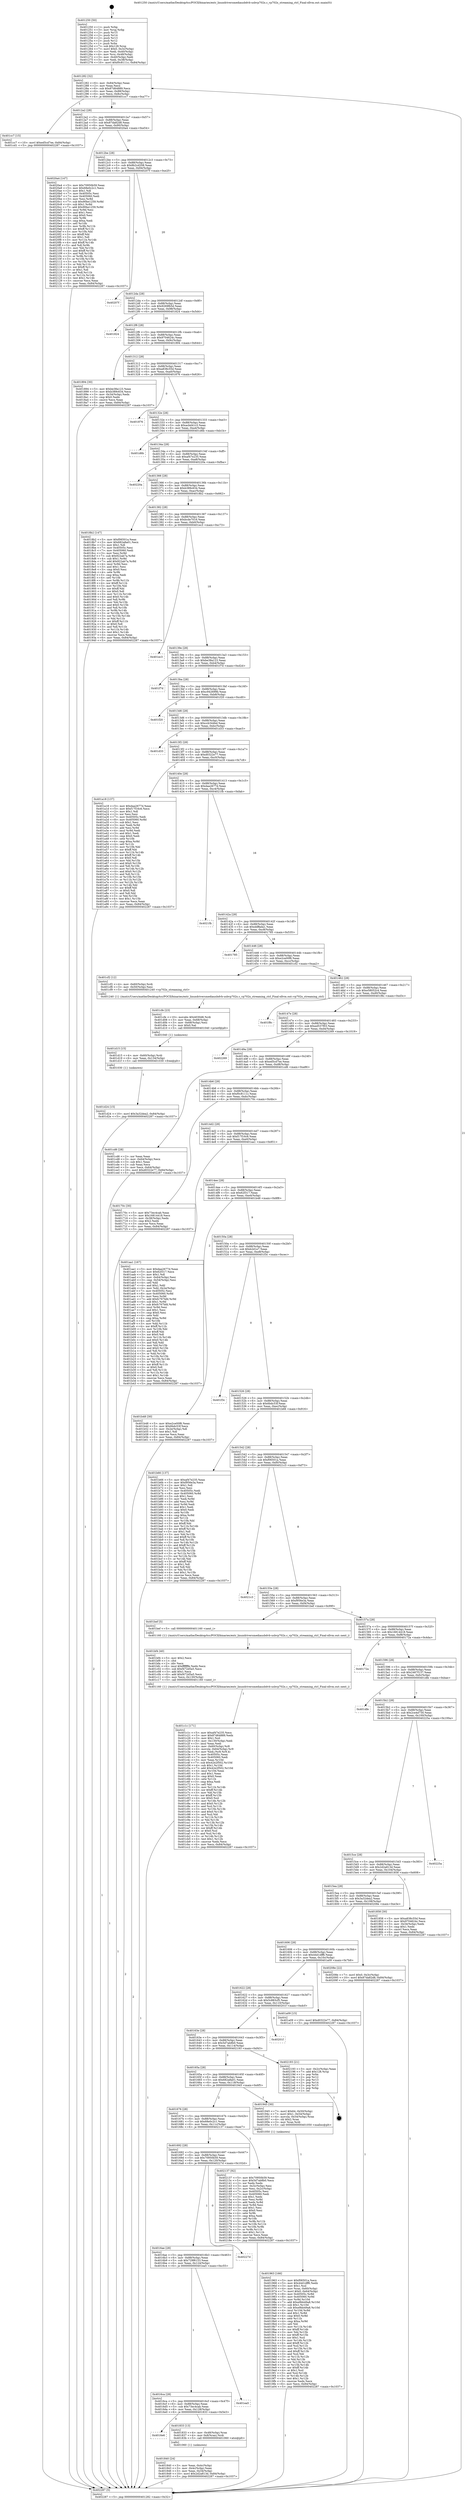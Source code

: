 digraph "0x401250" {
  label = "0x401250 (/mnt/c/Users/mathe/Desktop/tcc/POCII/binaries/extr_linuxdriversmediausbdvb-usbvp702x.c_vp702x_streaming_ctrl_Final-ollvm.out::main(0))"
  labelloc = "t"
  node[shape=record]

  Entry [label="",width=0.3,height=0.3,shape=circle,fillcolor=black,style=filled]
  "0x401282" [label="{
     0x401282 [32]\l
     | [instrs]\l
     &nbsp;&nbsp;0x401282 \<+6\>: mov -0x84(%rbp),%eax\l
     &nbsp;&nbsp;0x401288 \<+2\>: mov %eax,%ecx\l
     &nbsp;&nbsp;0x40128a \<+6\>: sub $0x87d64889,%ecx\l
     &nbsp;&nbsp;0x401290 \<+6\>: mov %eax,-0x88(%rbp)\l
     &nbsp;&nbsp;0x401296 \<+6\>: mov %ecx,-0x8c(%rbp)\l
     &nbsp;&nbsp;0x40129c \<+6\>: je 0000000000401cc7 \<main+0xa77\>\l
  }"]
  "0x401cc7" [label="{
     0x401cc7 [15]\l
     | [instrs]\l
     &nbsp;&nbsp;0x401cc7 \<+10\>: movl $0xed5cd7ee,-0x84(%rbp)\l
     &nbsp;&nbsp;0x401cd1 \<+5\>: jmp 0000000000402287 \<main+0x1037\>\l
  }"]
  "0x4012a2" [label="{
     0x4012a2 [28]\l
     | [instrs]\l
     &nbsp;&nbsp;0x4012a2 \<+5\>: jmp 00000000004012a7 \<main+0x57\>\l
     &nbsp;&nbsp;0x4012a7 \<+6\>: mov -0x88(%rbp),%eax\l
     &nbsp;&nbsp;0x4012ad \<+5\>: sub $0x87da82d8,%eax\l
     &nbsp;&nbsp;0x4012b2 \<+6\>: mov %eax,-0x90(%rbp)\l
     &nbsp;&nbsp;0x4012b8 \<+6\>: je 00000000004020a4 \<main+0xe54\>\l
  }"]
  Exit [label="",width=0.3,height=0.3,shape=circle,fillcolor=black,style=filled,peripheries=2]
  "0x4020a4" [label="{
     0x4020a4 [147]\l
     | [instrs]\l
     &nbsp;&nbsp;0x4020a4 \<+5\>: mov $0x70950b59,%eax\l
     &nbsp;&nbsp;0x4020a9 \<+5\>: mov $0x68e0c2c1,%ecx\l
     &nbsp;&nbsp;0x4020ae \<+2\>: mov $0x1,%dl\l
     &nbsp;&nbsp;0x4020b0 \<+7\>: mov 0x40505c,%esi\l
     &nbsp;&nbsp;0x4020b7 \<+7\>: mov 0x405060,%edi\l
     &nbsp;&nbsp;0x4020be \<+3\>: mov %esi,%r8d\l
     &nbsp;&nbsp;0x4020c1 \<+7\>: sub $0x90be1259,%r8d\l
     &nbsp;&nbsp;0x4020c8 \<+4\>: sub $0x1,%r8d\l
     &nbsp;&nbsp;0x4020cc \<+7\>: add $0x90be1259,%r8d\l
     &nbsp;&nbsp;0x4020d3 \<+4\>: imul %r8d,%esi\l
     &nbsp;&nbsp;0x4020d7 \<+3\>: and $0x1,%esi\l
     &nbsp;&nbsp;0x4020da \<+3\>: cmp $0x0,%esi\l
     &nbsp;&nbsp;0x4020dd \<+4\>: sete %r9b\l
     &nbsp;&nbsp;0x4020e1 \<+3\>: cmp $0xa,%edi\l
     &nbsp;&nbsp;0x4020e4 \<+4\>: setl %r10b\l
     &nbsp;&nbsp;0x4020e8 \<+3\>: mov %r9b,%r11b\l
     &nbsp;&nbsp;0x4020eb \<+4\>: xor $0xff,%r11b\l
     &nbsp;&nbsp;0x4020ef \<+3\>: mov %r10b,%bl\l
     &nbsp;&nbsp;0x4020f2 \<+3\>: xor $0xff,%bl\l
     &nbsp;&nbsp;0x4020f5 \<+3\>: xor $0x1,%dl\l
     &nbsp;&nbsp;0x4020f8 \<+3\>: mov %r11b,%r14b\l
     &nbsp;&nbsp;0x4020fb \<+4\>: and $0xff,%r14b\l
     &nbsp;&nbsp;0x4020ff \<+3\>: and %dl,%r9b\l
     &nbsp;&nbsp;0x402102 \<+3\>: mov %bl,%r15b\l
     &nbsp;&nbsp;0x402105 \<+4\>: and $0xff,%r15b\l
     &nbsp;&nbsp;0x402109 \<+3\>: and %dl,%r10b\l
     &nbsp;&nbsp;0x40210c \<+3\>: or %r9b,%r14b\l
     &nbsp;&nbsp;0x40210f \<+3\>: or %r10b,%r15b\l
     &nbsp;&nbsp;0x402112 \<+3\>: xor %r15b,%r14b\l
     &nbsp;&nbsp;0x402115 \<+3\>: or %bl,%r11b\l
     &nbsp;&nbsp;0x402118 \<+4\>: xor $0xff,%r11b\l
     &nbsp;&nbsp;0x40211c \<+3\>: or $0x1,%dl\l
     &nbsp;&nbsp;0x40211f \<+3\>: and %dl,%r11b\l
     &nbsp;&nbsp;0x402122 \<+3\>: or %r11b,%r14b\l
     &nbsp;&nbsp;0x402125 \<+4\>: test $0x1,%r14b\l
     &nbsp;&nbsp;0x402129 \<+3\>: cmovne %ecx,%eax\l
     &nbsp;&nbsp;0x40212c \<+6\>: mov %eax,-0x84(%rbp)\l
     &nbsp;&nbsp;0x402132 \<+5\>: jmp 0000000000402287 \<main+0x1037\>\l
  }"]
  "0x4012be" [label="{
     0x4012be [28]\l
     | [instrs]\l
     &nbsp;&nbsp;0x4012be \<+5\>: jmp 00000000004012c3 \<main+0x73\>\l
     &nbsp;&nbsp;0x4012c3 \<+6\>: mov -0x88(%rbp),%eax\l
     &nbsp;&nbsp;0x4012c9 \<+5\>: sub $0x8b2cd208,%eax\l
     &nbsp;&nbsp;0x4012ce \<+6\>: mov %eax,-0x94(%rbp)\l
     &nbsp;&nbsp;0x4012d4 \<+6\>: je 000000000040207f \<main+0xe2f\>\l
  }"]
  "0x401d24" [label="{
     0x401d24 [15]\l
     | [instrs]\l
     &nbsp;&nbsp;0x401d24 \<+10\>: movl $0x3a32dea2,-0x84(%rbp)\l
     &nbsp;&nbsp;0x401d2e \<+5\>: jmp 0000000000402287 \<main+0x1037\>\l
  }"]
  "0x40207f" [label="{
     0x40207f\l
  }", style=dashed]
  "0x4012da" [label="{
     0x4012da [28]\l
     | [instrs]\l
     &nbsp;&nbsp;0x4012da \<+5\>: jmp 00000000004012df \<main+0x8f\>\l
     &nbsp;&nbsp;0x4012df \<+6\>: mov -0x88(%rbp),%eax\l
     &nbsp;&nbsp;0x4012e5 \<+5\>: sub $0x9269fb5d,%eax\l
     &nbsp;&nbsp;0x4012ea \<+6\>: mov %eax,-0x98(%rbp)\l
     &nbsp;&nbsp;0x4012f0 \<+6\>: je 0000000000401824 \<main+0x5d4\>\l
  }"]
  "0x401d15" [label="{
     0x401d15 [15]\l
     | [instrs]\l
     &nbsp;&nbsp;0x401d15 \<+4\>: mov -0x60(%rbp),%rdi\l
     &nbsp;&nbsp;0x401d19 \<+6\>: mov %eax,-0x134(%rbp)\l
     &nbsp;&nbsp;0x401d1f \<+5\>: call 0000000000401030 \<free@plt\>\l
     | [calls]\l
     &nbsp;&nbsp;0x401030 \{1\} (unknown)\l
  }"]
  "0x401824" [label="{
     0x401824\l
  }", style=dashed]
  "0x4012f6" [label="{
     0x4012f6 [28]\l
     | [instrs]\l
     &nbsp;&nbsp;0x4012f6 \<+5\>: jmp 00000000004012fb \<main+0xab\>\l
     &nbsp;&nbsp;0x4012fb \<+6\>: mov -0x88(%rbp),%eax\l
     &nbsp;&nbsp;0x401301 \<+5\>: sub $0x9704624c,%eax\l
     &nbsp;&nbsp;0x401306 \<+6\>: mov %eax,-0x9c(%rbp)\l
     &nbsp;&nbsp;0x40130c \<+6\>: je 0000000000401894 \<main+0x644\>\l
  }"]
  "0x401cfe" [label="{
     0x401cfe [23]\l
     | [instrs]\l
     &nbsp;&nbsp;0x401cfe \<+10\>: movabs $0x4030d6,%rdi\l
     &nbsp;&nbsp;0x401d08 \<+3\>: mov %eax,-0x68(%rbp)\l
     &nbsp;&nbsp;0x401d0b \<+3\>: mov -0x68(%rbp),%esi\l
     &nbsp;&nbsp;0x401d0e \<+2\>: mov $0x0,%al\l
     &nbsp;&nbsp;0x401d10 \<+5\>: call 0000000000401040 \<printf@plt\>\l
     | [calls]\l
     &nbsp;&nbsp;0x401040 \{1\} (unknown)\l
  }"]
  "0x401894" [label="{
     0x401894 [30]\l
     | [instrs]\l
     &nbsp;&nbsp;0x401894 \<+5\>: mov $0xbe38a123,%eax\l
     &nbsp;&nbsp;0x401899 \<+5\>: mov $0xb389c634,%ecx\l
     &nbsp;&nbsp;0x40189e \<+3\>: mov -0x34(%rbp),%edx\l
     &nbsp;&nbsp;0x4018a1 \<+3\>: cmp $0x0,%edx\l
     &nbsp;&nbsp;0x4018a4 \<+3\>: cmove %ecx,%eax\l
     &nbsp;&nbsp;0x4018a7 \<+6\>: mov %eax,-0x84(%rbp)\l
     &nbsp;&nbsp;0x4018ad \<+5\>: jmp 0000000000402287 \<main+0x1037\>\l
  }"]
  "0x401312" [label="{
     0x401312 [28]\l
     | [instrs]\l
     &nbsp;&nbsp;0x401312 \<+5\>: jmp 0000000000401317 \<main+0xc7\>\l
     &nbsp;&nbsp;0x401317 \<+6\>: mov -0x88(%rbp),%eax\l
     &nbsp;&nbsp;0x40131d \<+5\>: sub $0xa838c55d,%eax\l
     &nbsp;&nbsp;0x401322 \<+6\>: mov %eax,-0xa0(%rbp)\l
     &nbsp;&nbsp;0x401328 \<+6\>: je 0000000000401876 \<main+0x626\>\l
  }"]
  "0x401c1c" [label="{
     0x401c1c [171]\l
     | [instrs]\l
     &nbsp;&nbsp;0x401c1c \<+5\>: mov $0xaf47e235,%ecx\l
     &nbsp;&nbsp;0x401c21 \<+5\>: mov $0x87d64889,%edx\l
     &nbsp;&nbsp;0x401c26 \<+3\>: mov $0x1,%sil\l
     &nbsp;&nbsp;0x401c29 \<+6\>: mov -0x130(%rbp),%edi\l
     &nbsp;&nbsp;0x401c2f \<+3\>: imul %eax,%edi\l
     &nbsp;&nbsp;0x401c32 \<+4\>: mov -0x60(%rbp),%r8\l
     &nbsp;&nbsp;0x401c36 \<+4\>: movslq -0x64(%rbp),%r9\l
     &nbsp;&nbsp;0x401c3a \<+4\>: mov %edi,(%r8,%r9,4)\l
     &nbsp;&nbsp;0x401c3e \<+7\>: mov 0x40505c,%eax\l
     &nbsp;&nbsp;0x401c45 \<+7\>: mov 0x405060,%edi\l
     &nbsp;&nbsp;0x401c4c \<+3\>: mov %eax,%r10d\l
     &nbsp;&nbsp;0x401c4f \<+7\>: sub $0x42e2f502,%r10d\l
     &nbsp;&nbsp;0x401c56 \<+4\>: sub $0x1,%r10d\l
     &nbsp;&nbsp;0x401c5a \<+7\>: add $0x42e2f502,%r10d\l
     &nbsp;&nbsp;0x401c61 \<+4\>: imul %r10d,%eax\l
     &nbsp;&nbsp;0x401c65 \<+3\>: and $0x1,%eax\l
     &nbsp;&nbsp;0x401c68 \<+3\>: cmp $0x0,%eax\l
     &nbsp;&nbsp;0x401c6b \<+4\>: sete %r11b\l
     &nbsp;&nbsp;0x401c6f \<+3\>: cmp $0xa,%edi\l
     &nbsp;&nbsp;0x401c72 \<+3\>: setl %bl\l
     &nbsp;&nbsp;0x401c75 \<+3\>: mov %r11b,%r14b\l
     &nbsp;&nbsp;0x401c78 \<+4\>: xor $0xff,%r14b\l
     &nbsp;&nbsp;0x401c7c \<+3\>: mov %bl,%r15b\l
     &nbsp;&nbsp;0x401c7f \<+4\>: xor $0xff,%r15b\l
     &nbsp;&nbsp;0x401c83 \<+4\>: xor $0x0,%sil\l
     &nbsp;&nbsp;0x401c87 \<+3\>: mov %r14b,%r12b\l
     &nbsp;&nbsp;0x401c8a \<+4\>: and $0x0,%r12b\l
     &nbsp;&nbsp;0x401c8e \<+3\>: and %sil,%r11b\l
     &nbsp;&nbsp;0x401c91 \<+3\>: mov %r15b,%r13b\l
     &nbsp;&nbsp;0x401c94 \<+4\>: and $0x0,%r13b\l
     &nbsp;&nbsp;0x401c98 \<+3\>: and %sil,%bl\l
     &nbsp;&nbsp;0x401c9b \<+3\>: or %r11b,%r12b\l
     &nbsp;&nbsp;0x401c9e \<+3\>: or %bl,%r13b\l
     &nbsp;&nbsp;0x401ca1 \<+3\>: xor %r13b,%r12b\l
     &nbsp;&nbsp;0x401ca4 \<+3\>: or %r15b,%r14b\l
     &nbsp;&nbsp;0x401ca7 \<+4\>: xor $0xff,%r14b\l
     &nbsp;&nbsp;0x401cab \<+4\>: or $0x0,%sil\l
     &nbsp;&nbsp;0x401caf \<+3\>: and %sil,%r14b\l
     &nbsp;&nbsp;0x401cb2 \<+3\>: or %r14b,%r12b\l
     &nbsp;&nbsp;0x401cb5 \<+4\>: test $0x1,%r12b\l
     &nbsp;&nbsp;0x401cb9 \<+3\>: cmovne %edx,%ecx\l
     &nbsp;&nbsp;0x401cbc \<+6\>: mov %ecx,-0x84(%rbp)\l
     &nbsp;&nbsp;0x401cc2 \<+5\>: jmp 0000000000402287 \<main+0x1037\>\l
  }"]
  "0x401876" [label="{
     0x401876\l
  }", style=dashed]
  "0x40132e" [label="{
     0x40132e [28]\l
     | [instrs]\l
     &nbsp;&nbsp;0x40132e \<+5\>: jmp 0000000000401333 \<main+0xe3\>\l
     &nbsp;&nbsp;0x401333 \<+6\>: mov -0x88(%rbp),%eax\l
     &nbsp;&nbsp;0x401339 \<+5\>: sub $0xacbd41c3,%eax\l
     &nbsp;&nbsp;0x40133e \<+6\>: mov %eax,-0xa4(%rbp)\l
     &nbsp;&nbsp;0x401344 \<+6\>: je 0000000000401d6b \<main+0xb1b\>\l
  }"]
  "0x401bf4" [label="{
     0x401bf4 [40]\l
     | [instrs]\l
     &nbsp;&nbsp;0x401bf4 \<+5\>: mov $0x2,%ecx\l
     &nbsp;&nbsp;0x401bf9 \<+1\>: cltd\l
     &nbsp;&nbsp;0x401bfa \<+2\>: idiv %ecx\l
     &nbsp;&nbsp;0x401bfc \<+6\>: imul $0xfffffffe,%edx,%ecx\l
     &nbsp;&nbsp;0x401c02 \<+6\>: sub $0xf472d5a5,%ecx\l
     &nbsp;&nbsp;0x401c08 \<+3\>: add $0x1,%ecx\l
     &nbsp;&nbsp;0x401c0b \<+6\>: add $0xf472d5a5,%ecx\l
     &nbsp;&nbsp;0x401c11 \<+6\>: mov %ecx,-0x130(%rbp)\l
     &nbsp;&nbsp;0x401c17 \<+5\>: call 0000000000401160 \<next_i\>\l
     | [calls]\l
     &nbsp;&nbsp;0x401160 \{1\} (/mnt/c/Users/mathe/Desktop/tcc/POCII/binaries/extr_linuxdriversmediausbdvb-usbvp702x.c_vp702x_streaming_ctrl_Final-ollvm.out::next_i)\l
  }"]
  "0x401d6b" [label="{
     0x401d6b\l
  }", style=dashed]
  "0x40134a" [label="{
     0x40134a [28]\l
     | [instrs]\l
     &nbsp;&nbsp;0x40134a \<+5\>: jmp 000000000040134f \<main+0xff\>\l
     &nbsp;&nbsp;0x40134f \<+6\>: mov -0x88(%rbp),%eax\l
     &nbsp;&nbsp;0x401355 \<+5\>: sub $0xaf47e235,%eax\l
     &nbsp;&nbsp;0x40135a \<+6\>: mov %eax,-0xa8(%rbp)\l
     &nbsp;&nbsp;0x401360 \<+6\>: je 000000000040220a \<main+0xfba\>\l
  }"]
  "0x401963" [label="{
     0x401963 [166]\l
     | [instrs]\l
     &nbsp;&nbsp;0x401963 \<+5\>: mov $0xf06501a,%ecx\l
     &nbsp;&nbsp;0x401968 \<+5\>: mov $0x44d1dff6,%edx\l
     &nbsp;&nbsp;0x40196d \<+3\>: mov $0x1,%sil\l
     &nbsp;&nbsp;0x401970 \<+4\>: mov %rax,-0x60(%rbp)\l
     &nbsp;&nbsp;0x401974 \<+7\>: movl $0x0,-0x64(%rbp)\l
     &nbsp;&nbsp;0x40197b \<+8\>: mov 0x40505c,%r8d\l
     &nbsp;&nbsp;0x401983 \<+8\>: mov 0x405060,%r9d\l
     &nbsp;&nbsp;0x40198b \<+3\>: mov %r8d,%r10d\l
     &nbsp;&nbsp;0x40198e \<+7\>: add $0xe9bb49a8,%r10d\l
     &nbsp;&nbsp;0x401995 \<+4\>: sub $0x1,%r10d\l
     &nbsp;&nbsp;0x401999 \<+7\>: sub $0xe9bb49a8,%r10d\l
     &nbsp;&nbsp;0x4019a0 \<+4\>: imul %r10d,%r8d\l
     &nbsp;&nbsp;0x4019a4 \<+4\>: and $0x1,%r8d\l
     &nbsp;&nbsp;0x4019a8 \<+4\>: cmp $0x0,%r8d\l
     &nbsp;&nbsp;0x4019ac \<+4\>: sete %r11b\l
     &nbsp;&nbsp;0x4019b0 \<+4\>: cmp $0xa,%r9d\l
     &nbsp;&nbsp;0x4019b4 \<+3\>: setl %bl\l
     &nbsp;&nbsp;0x4019b7 \<+3\>: mov %r11b,%r14b\l
     &nbsp;&nbsp;0x4019ba \<+4\>: xor $0xff,%r14b\l
     &nbsp;&nbsp;0x4019be \<+3\>: mov %bl,%r15b\l
     &nbsp;&nbsp;0x4019c1 \<+4\>: xor $0xff,%r15b\l
     &nbsp;&nbsp;0x4019c5 \<+4\>: xor $0x1,%sil\l
     &nbsp;&nbsp;0x4019c9 \<+3\>: mov %r14b,%r12b\l
     &nbsp;&nbsp;0x4019cc \<+4\>: and $0xff,%r12b\l
     &nbsp;&nbsp;0x4019d0 \<+3\>: and %sil,%r11b\l
     &nbsp;&nbsp;0x4019d3 \<+3\>: mov %r15b,%r13b\l
     &nbsp;&nbsp;0x4019d6 \<+4\>: and $0xff,%r13b\l
     &nbsp;&nbsp;0x4019da \<+3\>: and %sil,%bl\l
     &nbsp;&nbsp;0x4019dd \<+3\>: or %r11b,%r12b\l
     &nbsp;&nbsp;0x4019e0 \<+3\>: or %bl,%r13b\l
     &nbsp;&nbsp;0x4019e3 \<+3\>: xor %r13b,%r12b\l
     &nbsp;&nbsp;0x4019e6 \<+3\>: or %r15b,%r14b\l
     &nbsp;&nbsp;0x4019e9 \<+4\>: xor $0xff,%r14b\l
     &nbsp;&nbsp;0x4019ed \<+4\>: or $0x1,%sil\l
     &nbsp;&nbsp;0x4019f1 \<+3\>: and %sil,%r14b\l
     &nbsp;&nbsp;0x4019f4 \<+3\>: or %r14b,%r12b\l
     &nbsp;&nbsp;0x4019f7 \<+4\>: test $0x1,%r12b\l
     &nbsp;&nbsp;0x4019fb \<+3\>: cmovne %edx,%ecx\l
     &nbsp;&nbsp;0x4019fe \<+6\>: mov %ecx,-0x84(%rbp)\l
     &nbsp;&nbsp;0x401a04 \<+5\>: jmp 0000000000402287 \<main+0x1037\>\l
  }"]
  "0x40220a" [label="{
     0x40220a\l
  }", style=dashed]
  "0x401366" [label="{
     0x401366 [28]\l
     | [instrs]\l
     &nbsp;&nbsp;0x401366 \<+5\>: jmp 000000000040136b \<main+0x11b\>\l
     &nbsp;&nbsp;0x40136b \<+6\>: mov -0x88(%rbp),%eax\l
     &nbsp;&nbsp;0x401371 \<+5\>: sub $0xb389c634,%eax\l
     &nbsp;&nbsp;0x401376 \<+6\>: mov %eax,-0xac(%rbp)\l
     &nbsp;&nbsp;0x40137c \<+6\>: je 00000000004018b2 \<main+0x662\>\l
  }"]
  "0x401840" [label="{
     0x401840 [24]\l
     | [instrs]\l
     &nbsp;&nbsp;0x401840 \<+3\>: mov %eax,-0x4c(%rbp)\l
     &nbsp;&nbsp;0x401843 \<+3\>: mov -0x4c(%rbp),%eax\l
     &nbsp;&nbsp;0x401846 \<+3\>: mov %eax,-0x34(%rbp)\l
     &nbsp;&nbsp;0x401849 \<+10\>: movl $0x2d2a813d,-0x84(%rbp)\l
     &nbsp;&nbsp;0x401853 \<+5\>: jmp 0000000000402287 \<main+0x1037\>\l
  }"]
  "0x4018b2" [label="{
     0x4018b2 [147]\l
     | [instrs]\l
     &nbsp;&nbsp;0x4018b2 \<+5\>: mov $0xf06501a,%eax\l
     &nbsp;&nbsp;0x4018b7 \<+5\>: mov $0x682a8a01,%ecx\l
     &nbsp;&nbsp;0x4018bc \<+2\>: mov $0x1,%dl\l
     &nbsp;&nbsp;0x4018be \<+7\>: mov 0x40505c,%esi\l
     &nbsp;&nbsp;0x4018c5 \<+7\>: mov 0x405060,%edi\l
     &nbsp;&nbsp;0x4018cc \<+3\>: mov %esi,%r8d\l
     &nbsp;&nbsp;0x4018cf \<+7\>: sub $0x922ab7a,%r8d\l
     &nbsp;&nbsp;0x4018d6 \<+4\>: sub $0x1,%r8d\l
     &nbsp;&nbsp;0x4018da \<+7\>: add $0x922ab7a,%r8d\l
     &nbsp;&nbsp;0x4018e1 \<+4\>: imul %r8d,%esi\l
     &nbsp;&nbsp;0x4018e5 \<+3\>: and $0x1,%esi\l
     &nbsp;&nbsp;0x4018e8 \<+3\>: cmp $0x0,%esi\l
     &nbsp;&nbsp;0x4018eb \<+4\>: sete %r9b\l
     &nbsp;&nbsp;0x4018ef \<+3\>: cmp $0xa,%edi\l
     &nbsp;&nbsp;0x4018f2 \<+4\>: setl %r10b\l
     &nbsp;&nbsp;0x4018f6 \<+3\>: mov %r9b,%r11b\l
     &nbsp;&nbsp;0x4018f9 \<+4\>: xor $0xff,%r11b\l
     &nbsp;&nbsp;0x4018fd \<+3\>: mov %r10b,%bl\l
     &nbsp;&nbsp;0x401900 \<+3\>: xor $0xff,%bl\l
     &nbsp;&nbsp;0x401903 \<+3\>: xor $0x0,%dl\l
     &nbsp;&nbsp;0x401906 \<+3\>: mov %r11b,%r14b\l
     &nbsp;&nbsp;0x401909 \<+4\>: and $0x0,%r14b\l
     &nbsp;&nbsp;0x40190d \<+3\>: and %dl,%r9b\l
     &nbsp;&nbsp;0x401910 \<+3\>: mov %bl,%r15b\l
     &nbsp;&nbsp;0x401913 \<+4\>: and $0x0,%r15b\l
     &nbsp;&nbsp;0x401917 \<+3\>: and %dl,%r10b\l
     &nbsp;&nbsp;0x40191a \<+3\>: or %r9b,%r14b\l
     &nbsp;&nbsp;0x40191d \<+3\>: or %r10b,%r15b\l
     &nbsp;&nbsp;0x401920 \<+3\>: xor %r15b,%r14b\l
     &nbsp;&nbsp;0x401923 \<+3\>: or %bl,%r11b\l
     &nbsp;&nbsp;0x401926 \<+4\>: xor $0xff,%r11b\l
     &nbsp;&nbsp;0x40192a \<+3\>: or $0x0,%dl\l
     &nbsp;&nbsp;0x40192d \<+3\>: and %dl,%r11b\l
     &nbsp;&nbsp;0x401930 \<+3\>: or %r11b,%r14b\l
     &nbsp;&nbsp;0x401933 \<+4\>: test $0x1,%r14b\l
     &nbsp;&nbsp;0x401937 \<+3\>: cmovne %ecx,%eax\l
     &nbsp;&nbsp;0x40193a \<+6\>: mov %eax,-0x84(%rbp)\l
     &nbsp;&nbsp;0x401940 \<+5\>: jmp 0000000000402287 \<main+0x1037\>\l
  }"]
  "0x401382" [label="{
     0x401382 [28]\l
     | [instrs]\l
     &nbsp;&nbsp;0x401382 \<+5\>: jmp 0000000000401387 \<main+0x137\>\l
     &nbsp;&nbsp;0x401387 \<+6\>: mov -0x88(%rbp),%eax\l
     &nbsp;&nbsp;0x40138d \<+5\>: sub $0xbcde7016,%eax\l
     &nbsp;&nbsp;0x401392 \<+6\>: mov %eax,-0xb0(%rbp)\l
     &nbsp;&nbsp;0x401398 \<+6\>: je 0000000000401ec3 \<main+0xc73\>\l
  }"]
  "0x4016e6" [label="{
     0x4016e6\l
  }", style=dashed]
  "0x401ec3" [label="{
     0x401ec3\l
  }", style=dashed]
  "0x40139e" [label="{
     0x40139e [28]\l
     | [instrs]\l
     &nbsp;&nbsp;0x40139e \<+5\>: jmp 00000000004013a3 \<main+0x153\>\l
     &nbsp;&nbsp;0x4013a3 \<+6\>: mov -0x88(%rbp),%eax\l
     &nbsp;&nbsp;0x4013a9 \<+5\>: sub $0xbe38a123,%eax\l
     &nbsp;&nbsp;0x4013ae \<+6\>: mov %eax,-0xb4(%rbp)\l
     &nbsp;&nbsp;0x4013b4 \<+6\>: je 0000000000401f7d \<main+0xd2d\>\l
  }"]
  "0x401833" [label="{
     0x401833 [13]\l
     | [instrs]\l
     &nbsp;&nbsp;0x401833 \<+4\>: mov -0x48(%rbp),%rax\l
     &nbsp;&nbsp;0x401837 \<+4\>: mov 0x8(%rax),%rdi\l
     &nbsp;&nbsp;0x40183b \<+5\>: call 0000000000401060 \<atoi@plt\>\l
     | [calls]\l
     &nbsp;&nbsp;0x401060 \{1\} (unknown)\l
  }"]
  "0x401f7d" [label="{
     0x401f7d\l
  }", style=dashed]
  "0x4013ba" [label="{
     0x4013ba [28]\l
     | [instrs]\l
     &nbsp;&nbsp;0x4013ba \<+5\>: jmp 00000000004013bf \<main+0x16f\>\l
     &nbsp;&nbsp;0x4013bf \<+6\>: mov -0x88(%rbp),%eax\l
     &nbsp;&nbsp;0x4013c5 \<+5\>: sub $0xc942699b,%eax\l
     &nbsp;&nbsp;0x4013ca \<+6\>: mov %eax,-0xb8(%rbp)\l
     &nbsp;&nbsp;0x4013d0 \<+6\>: je 0000000000401f20 \<main+0xcd0\>\l
  }"]
  "0x4016ca" [label="{
     0x4016ca [28]\l
     | [instrs]\l
     &nbsp;&nbsp;0x4016ca \<+5\>: jmp 00000000004016cf \<main+0x47f\>\l
     &nbsp;&nbsp;0x4016cf \<+6\>: mov -0x88(%rbp),%eax\l
     &nbsp;&nbsp;0x4016d5 \<+5\>: sub $0x73ec4cab,%eax\l
     &nbsp;&nbsp;0x4016da \<+6\>: mov %eax,-0x128(%rbp)\l
     &nbsp;&nbsp;0x4016e0 \<+6\>: je 0000000000401833 \<main+0x5e3\>\l
  }"]
  "0x401f20" [label="{
     0x401f20\l
  }", style=dashed]
  "0x4013d6" [label="{
     0x4013d6 [28]\l
     | [instrs]\l
     &nbsp;&nbsp;0x4013d6 \<+5\>: jmp 00000000004013db \<main+0x18b\>\l
     &nbsp;&nbsp;0x4013db \<+6\>: mov -0x88(%rbp),%eax\l
     &nbsp;&nbsp;0x4013e1 \<+5\>: sub $0xccb344bd,%eax\l
     &nbsp;&nbsp;0x4013e6 \<+6\>: mov %eax,-0xbc(%rbp)\l
     &nbsp;&nbsp;0x4013ec \<+6\>: je 0000000000401d33 \<main+0xae3\>\l
  }"]
  "0x401ea5" [label="{
     0x401ea5\l
  }", style=dashed]
  "0x401d33" [label="{
     0x401d33\l
  }", style=dashed]
  "0x4013f2" [label="{
     0x4013f2 [28]\l
     | [instrs]\l
     &nbsp;&nbsp;0x4013f2 \<+5\>: jmp 00000000004013f7 \<main+0x1a7\>\l
     &nbsp;&nbsp;0x4013f7 \<+6\>: mov -0x88(%rbp),%eax\l
     &nbsp;&nbsp;0x4013fd \<+5\>: sub $0xd0322e77,%eax\l
     &nbsp;&nbsp;0x401402 \<+6\>: mov %eax,-0xc0(%rbp)\l
     &nbsp;&nbsp;0x401408 \<+6\>: je 0000000000401a18 \<main+0x7c8\>\l
  }"]
  "0x4016ae" [label="{
     0x4016ae [28]\l
     | [instrs]\l
     &nbsp;&nbsp;0x4016ae \<+5\>: jmp 00000000004016b3 \<main+0x463\>\l
     &nbsp;&nbsp;0x4016b3 \<+6\>: mov -0x88(%rbp),%eax\l
     &nbsp;&nbsp;0x4016b9 \<+5\>: sub $0x729f6153,%eax\l
     &nbsp;&nbsp;0x4016be \<+6\>: mov %eax,-0x124(%rbp)\l
     &nbsp;&nbsp;0x4016c4 \<+6\>: je 0000000000401ea5 \<main+0xc55\>\l
  }"]
  "0x401a18" [label="{
     0x401a18 [137]\l
     | [instrs]\l
     &nbsp;&nbsp;0x401a18 \<+5\>: mov $0xdaa2677d,%eax\l
     &nbsp;&nbsp;0x401a1d \<+5\>: mov $0xf17f16c6,%ecx\l
     &nbsp;&nbsp;0x401a22 \<+2\>: mov $0x1,%dl\l
     &nbsp;&nbsp;0x401a24 \<+2\>: xor %esi,%esi\l
     &nbsp;&nbsp;0x401a26 \<+7\>: mov 0x40505c,%edi\l
     &nbsp;&nbsp;0x401a2d \<+8\>: mov 0x405060,%r8d\l
     &nbsp;&nbsp;0x401a35 \<+3\>: sub $0x1,%esi\l
     &nbsp;&nbsp;0x401a38 \<+3\>: mov %edi,%r9d\l
     &nbsp;&nbsp;0x401a3b \<+3\>: add %esi,%r9d\l
     &nbsp;&nbsp;0x401a3e \<+4\>: imul %r9d,%edi\l
     &nbsp;&nbsp;0x401a42 \<+3\>: and $0x1,%edi\l
     &nbsp;&nbsp;0x401a45 \<+3\>: cmp $0x0,%edi\l
     &nbsp;&nbsp;0x401a48 \<+4\>: sete %r10b\l
     &nbsp;&nbsp;0x401a4c \<+4\>: cmp $0xa,%r8d\l
     &nbsp;&nbsp;0x401a50 \<+4\>: setl %r11b\l
     &nbsp;&nbsp;0x401a54 \<+3\>: mov %r10b,%bl\l
     &nbsp;&nbsp;0x401a57 \<+3\>: xor $0xff,%bl\l
     &nbsp;&nbsp;0x401a5a \<+3\>: mov %r11b,%r14b\l
     &nbsp;&nbsp;0x401a5d \<+4\>: xor $0xff,%r14b\l
     &nbsp;&nbsp;0x401a61 \<+3\>: xor $0x0,%dl\l
     &nbsp;&nbsp;0x401a64 \<+3\>: mov %bl,%r15b\l
     &nbsp;&nbsp;0x401a67 \<+4\>: and $0x0,%r15b\l
     &nbsp;&nbsp;0x401a6b \<+3\>: and %dl,%r10b\l
     &nbsp;&nbsp;0x401a6e \<+3\>: mov %r14b,%r12b\l
     &nbsp;&nbsp;0x401a71 \<+4\>: and $0x0,%r12b\l
     &nbsp;&nbsp;0x401a75 \<+3\>: and %dl,%r11b\l
     &nbsp;&nbsp;0x401a78 \<+3\>: or %r10b,%r15b\l
     &nbsp;&nbsp;0x401a7b \<+3\>: or %r11b,%r12b\l
     &nbsp;&nbsp;0x401a7e \<+3\>: xor %r12b,%r15b\l
     &nbsp;&nbsp;0x401a81 \<+3\>: or %r14b,%bl\l
     &nbsp;&nbsp;0x401a84 \<+3\>: xor $0xff,%bl\l
     &nbsp;&nbsp;0x401a87 \<+3\>: or $0x0,%dl\l
     &nbsp;&nbsp;0x401a8a \<+2\>: and %dl,%bl\l
     &nbsp;&nbsp;0x401a8c \<+3\>: or %bl,%r15b\l
     &nbsp;&nbsp;0x401a8f \<+4\>: test $0x1,%r15b\l
     &nbsp;&nbsp;0x401a93 \<+3\>: cmovne %ecx,%eax\l
     &nbsp;&nbsp;0x401a96 \<+6\>: mov %eax,-0x84(%rbp)\l
     &nbsp;&nbsp;0x401a9c \<+5\>: jmp 0000000000402287 \<main+0x1037\>\l
  }"]
  "0x40140e" [label="{
     0x40140e [28]\l
     | [instrs]\l
     &nbsp;&nbsp;0x40140e \<+5\>: jmp 0000000000401413 \<main+0x1c3\>\l
     &nbsp;&nbsp;0x401413 \<+6\>: mov -0x88(%rbp),%eax\l
     &nbsp;&nbsp;0x401419 \<+5\>: sub $0xdaa2677d,%eax\l
     &nbsp;&nbsp;0x40141e \<+6\>: mov %eax,-0xc4(%rbp)\l
     &nbsp;&nbsp;0x401424 \<+6\>: je 00000000004021fb \<main+0xfab\>\l
  }"]
  "0x40227d" [label="{
     0x40227d\l
  }", style=dashed]
  "0x4021fb" [label="{
     0x4021fb\l
  }", style=dashed]
  "0x40142a" [label="{
     0x40142a [28]\l
     | [instrs]\l
     &nbsp;&nbsp;0x40142a \<+5\>: jmp 000000000040142f \<main+0x1df\>\l
     &nbsp;&nbsp;0x40142f \<+6\>: mov -0x88(%rbp),%eax\l
     &nbsp;&nbsp;0x401435 \<+5\>: sub $0xddffada1,%eax\l
     &nbsp;&nbsp;0x40143a \<+6\>: mov %eax,-0xc8(%rbp)\l
     &nbsp;&nbsp;0x401440 \<+6\>: je 0000000000401785 \<main+0x535\>\l
  }"]
  "0x401692" [label="{
     0x401692 [28]\l
     | [instrs]\l
     &nbsp;&nbsp;0x401692 \<+5\>: jmp 0000000000401697 \<main+0x447\>\l
     &nbsp;&nbsp;0x401697 \<+6\>: mov -0x88(%rbp),%eax\l
     &nbsp;&nbsp;0x40169d \<+5\>: sub $0x70950b59,%eax\l
     &nbsp;&nbsp;0x4016a2 \<+6\>: mov %eax,-0x120(%rbp)\l
     &nbsp;&nbsp;0x4016a8 \<+6\>: je 000000000040227d \<main+0x102d\>\l
  }"]
  "0x401785" [label="{
     0x401785\l
  }", style=dashed]
  "0x401446" [label="{
     0x401446 [28]\l
     | [instrs]\l
     &nbsp;&nbsp;0x401446 \<+5\>: jmp 000000000040144b \<main+0x1fb\>\l
     &nbsp;&nbsp;0x40144b \<+6\>: mov -0x88(%rbp),%eax\l
     &nbsp;&nbsp;0x401451 \<+5\>: sub $0xe2ce00f6,%eax\l
     &nbsp;&nbsp;0x401456 \<+6\>: mov %eax,-0xcc(%rbp)\l
     &nbsp;&nbsp;0x40145c \<+6\>: je 0000000000401cf2 \<main+0xaa2\>\l
  }"]
  "0x402137" [label="{
     0x402137 [92]\l
     | [instrs]\l
     &nbsp;&nbsp;0x402137 \<+5\>: mov $0x70950b59,%eax\l
     &nbsp;&nbsp;0x40213c \<+5\>: mov $0x5d7ab8b0,%ecx\l
     &nbsp;&nbsp;0x402141 \<+2\>: xor %edx,%edx\l
     &nbsp;&nbsp;0x402143 \<+3\>: mov -0x3c(%rbp),%esi\l
     &nbsp;&nbsp;0x402146 \<+3\>: mov %esi,-0x2c(%rbp)\l
     &nbsp;&nbsp;0x402149 \<+7\>: mov 0x40505c,%esi\l
     &nbsp;&nbsp;0x402150 \<+7\>: mov 0x405060,%edi\l
     &nbsp;&nbsp;0x402157 \<+3\>: sub $0x1,%edx\l
     &nbsp;&nbsp;0x40215a \<+3\>: mov %esi,%r8d\l
     &nbsp;&nbsp;0x40215d \<+3\>: add %edx,%r8d\l
     &nbsp;&nbsp;0x402160 \<+4\>: imul %r8d,%esi\l
     &nbsp;&nbsp;0x402164 \<+3\>: and $0x1,%esi\l
     &nbsp;&nbsp;0x402167 \<+3\>: cmp $0x0,%esi\l
     &nbsp;&nbsp;0x40216a \<+4\>: sete %r9b\l
     &nbsp;&nbsp;0x40216e \<+3\>: cmp $0xa,%edi\l
     &nbsp;&nbsp;0x402171 \<+4\>: setl %r10b\l
     &nbsp;&nbsp;0x402175 \<+3\>: mov %r9b,%r11b\l
     &nbsp;&nbsp;0x402178 \<+3\>: and %r10b,%r11b\l
     &nbsp;&nbsp;0x40217b \<+3\>: xor %r10b,%r9b\l
     &nbsp;&nbsp;0x40217e \<+3\>: or %r9b,%r11b\l
     &nbsp;&nbsp;0x402181 \<+4\>: test $0x1,%r11b\l
     &nbsp;&nbsp;0x402185 \<+3\>: cmovne %ecx,%eax\l
     &nbsp;&nbsp;0x402188 \<+6\>: mov %eax,-0x84(%rbp)\l
     &nbsp;&nbsp;0x40218e \<+5\>: jmp 0000000000402287 \<main+0x1037\>\l
  }"]
  "0x401cf2" [label="{
     0x401cf2 [12]\l
     | [instrs]\l
     &nbsp;&nbsp;0x401cf2 \<+4\>: mov -0x60(%rbp),%rdi\l
     &nbsp;&nbsp;0x401cf6 \<+3\>: mov -0x50(%rbp),%esi\l
     &nbsp;&nbsp;0x401cf9 \<+5\>: call 0000000000401240 \<vp702x_streaming_ctrl\>\l
     | [calls]\l
     &nbsp;&nbsp;0x401240 \{1\} (/mnt/c/Users/mathe/Desktop/tcc/POCII/binaries/extr_linuxdriversmediausbdvb-usbvp702x.c_vp702x_streaming_ctrl_Final-ollvm.out::vp702x_streaming_ctrl)\l
  }"]
  "0x401462" [label="{
     0x401462 [28]\l
     | [instrs]\l
     &nbsp;&nbsp;0x401462 \<+5\>: jmp 0000000000401467 \<main+0x217\>\l
     &nbsp;&nbsp;0x401467 \<+6\>: mov -0x88(%rbp),%eax\l
     &nbsp;&nbsp;0x40146d \<+5\>: sub $0xe58052c4,%eax\l
     &nbsp;&nbsp;0x401472 \<+6\>: mov %eax,-0xd0(%rbp)\l
     &nbsp;&nbsp;0x401478 \<+6\>: je 0000000000401f8c \<main+0xd3c\>\l
  }"]
  "0x401676" [label="{
     0x401676 [28]\l
     | [instrs]\l
     &nbsp;&nbsp;0x401676 \<+5\>: jmp 000000000040167b \<main+0x42b\>\l
     &nbsp;&nbsp;0x40167b \<+6\>: mov -0x88(%rbp),%eax\l
     &nbsp;&nbsp;0x401681 \<+5\>: sub $0x68e0c2c1,%eax\l
     &nbsp;&nbsp;0x401686 \<+6\>: mov %eax,-0x11c(%rbp)\l
     &nbsp;&nbsp;0x40168c \<+6\>: je 0000000000402137 \<main+0xee7\>\l
  }"]
  "0x401f8c" [label="{
     0x401f8c\l
  }", style=dashed]
  "0x40147e" [label="{
     0x40147e [28]\l
     | [instrs]\l
     &nbsp;&nbsp;0x40147e \<+5\>: jmp 0000000000401483 \<main+0x233\>\l
     &nbsp;&nbsp;0x401483 \<+6\>: mov -0x88(%rbp),%eax\l
     &nbsp;&nbsp;0x401489 \<+5\>: sub $0xed537f03,%eax\l
     &nbsp;&nbsp;0x40148e \<+6\>: mov %eax,-0xd4(%rbp)\l
     &nbsp;&nbsp;0x401494 \<+6\>: je 0000000000402269 \<main+0x1019\>\l
  }"]
  "0x401945" [label="{
     0x401945 [30]\l
     | [instrs]\l
     &nbsp;&nbsp;0x401945 \<+7\>: movl $0x64,-0x50(%rbp)\l
     &nbsp;&nbsp;0x40194c \<+7\>: movl $0x1,-0x54(%rbp)\l
     &nbsp;&nbsp;0x401953 \<+4\>: movslq -0x54(%rbp),%rax\l
     &nbsp;&nbsp;0x401957 \<+4\>: shl $0x2,%rax\l
     &nbsp;&nbsp;0x40195b \<+3\>: mov %rax,%rdi\l
     &nbsp;&nbsp;0x40195e \<+5\>: call 0000000000401050 \<malloc@plt\>\l
     | [calls]\l
     &nbsp;&nbsp;0x401050 \{1\} (unknown)\l
  }"]
  "0x402269" [label="{
     0x402269\l
  }", style=dashed]
  "0x40149a" [label="{
     0x40149a [28]\l
     | [instrs]\l
     &nbsp;&nbsp;0x40149a \<+5\>: jmp 000000000040149f \<main+0x24f\>\l
     &nbsp;&nbsp;0x40149f \<+6\>: mov -0x88(%rbp),%eax\l
     &nbsp;&nbsp;0x4014a5 \<+5\>: sub $0xed5cd7ee,%eax\l
     &nbsp;&nbsp;0x4014aa \<+6\>: mov %eax,-0xd8(%rbp)\l
     &nbsp;&nbsp;0x4014b0 \<+6\>: je 0000000000401cd6 \<main+0xa86\>\l
  }"]
  "0x40165a" [label="{
     0x40165a [28]\l
     | [instrs]\l
     &nbsp;&nbsp;0x40165a \<+5\>: jmp 000000000040165f \<main+0x40f\>\l
     &nbsp;&nbsp;0x40165f \<+6\>: mov -0x88(%rbp),%eax\l
     &nbsp;&nbsp;0x401665 \<+5\>: sub $0x682a8a01,%eax\l
     &nbsp;&nbsp;0x40166a \<+6\>: mov %eax,-0x118(%rbp)\l
     &nbsp;&nbsp;0x401670 \<+6\>: je 0000000000401945 \<main+0x6f5\>\l
  }"]
  "0x401cd6" [label="{
     0x401cd6 [28]\l
     | [instrs]\l
     &nbsp;&nbsp;0x401cd6 \<+2\>: xor %eax,%eax\l
     &nbsp;&nbsp;0x401cd8 \<+3\>: mov -0x64(%rbp),%ecx\l
     &nbsp;&nbsp;0x401cdb \<+3\>: sub $0x1,%eax\l
     &nbsp;&nbsp;0x401cde \<+2\>: sub %eax,%ecx\l
     &nbsp;&nbsp;0x401ce0 \<+3\>: mov %ecx,-0x64(%rbp)\l
     &nbsp;&nbsp;0x401ce3 \<+10\>: movl $0xd0322e77,-0x84(%rbp)\l
     &nbsp;&nbsp;0x401ced \<+5\>: jmp 0000000000402287 \<main+0x1037\>\l
  }"]
  "0x4014b6" [label="{
     0x4014b6 [28]\l
     | [instrs]\l
     &nbsp;&nbsp;0x4014b6 \<+5\>: jmp 00000000004014bb \<main+0x26b\>\l
     &nbsp;&nbsp;0x4014bb \<+6\>: mov -0x88(%rbp),%eax\l
     &nbsp;&nbsp;0x4014c1 \<+5\>: sub $0xf0c8111c,%eax\l
     &nbsp;&nbsp;0x4014c6 \<+6\>: mov %eax,-0xdc(%rbp)\l
     &nbsp;&nbsp;0x4014cc \<+6\>: je 000000000040170c \<main+0x4bc\>\l
  }"]
  "0x402193" [label="{
     0x402193 [21]\l
     | [instrs]\l
     &nbsp;&nbsp;0x402193 \<+3\>: mov -0x2c(%rbp),%eax\l
     &nbsp;&nbsp;0x402196 \<+7\>: add $0x128,%rsp\l
     &nbsp;&nbsp;0x40219d \<+1\>: pop %rbx\l
     &nbsp;&nbsp;0x40219e \<+2\>: pop %r12\l
     &nbsp;&nbsp;0x4021a0 \<+2\>: pop %r13\l
     &nbsp;&nbsp;0x4021a2 \<+2\>: pop %r14\l
     &nbsp;&nbsp;0x4021a4 \<+2\>: pop %r15\l
     &nbsp;&nbsp;0x4021a6 \<+1\>: pop %rbp\l
     &nbsp;&nbsp;0x4021a7 \<+1\>: ret\l
  }"]
  "0x40170c" [label="{
     0x40170c [30]\l
     | [instrs]\l
     &nbsp;&nbsp;0x40170c \<+5\>: mov $0x73ec4cab,%eax\l
     &nbsp;&nbsp;0x401711 \<+5\>: mov $0x16814418,%ecx\l
     &nbsp;&nbsp;0x401716 \<+3\>: mov -0x38(%rbp),%edx\l
     &nbsp;&nbsp;0x401719 \<+3\>: cmp $0x2,%edx\l
     &nbsp;&nbsp;0x40171c \<+3\>: cmovne %ecx,%eax\l
     &nbsp;&nbsp;0x40171f \<+6\>: mov %eax,-0x84(%rbp)\l
     &nbsp;&nbsp;0x401725 \<+5\>: jmp 0000000000402287 \<main+0x1037\>\l
  }"]
  "0x4014d2" [label="{
     0x4014d2 [28]\l
     | [instrs]\l
     &nbsp;&nbsp;0x4014d2 \<+5\>: jmp 00000000004014d7 \<main+0x287\>\l
     &nbsp;&nbsp;0x4014d7 \<+6\>: mov -0x88(%rbp),%eax\l
     &nbsp;&nbsp;0x4014dd \<+5\>: sub $0xf17f16c6,%eax\l
     &nbsp;&nbsp;0x4014e2 \<+6\>: mov %eax,-0xe0(%rbp)\l
     &nbsp;&nbsp;0x4014e8 \<+6\>: je 0000000000401aa1 \<main+0x851\>\l
  }"]
  "0x402287" [label="{
     0x402287 [5]\l
     | [instrs]\l
     &nbsp;&nbsp;0x402287 \<+5\>: jmp 0000000000401282 \<main+0x32\>\l
  }"]
  "0x401250" [label="{
     0x401250 [50]\l
     | [instrs]\l
     &nbsp;&nbsp;0x401250 \<+1\>: push %rbp\l
     &nbsp;&nbsp;0x401251 \<+3\>: mov %rsp,%rbp\l
     &nbsp;&nbsp;0x401254 \<+2\>: push %r15\l
     &nbsp;&nbsp;0x401256 \<+2\>: push %r14\l
     &nbsp;&nbsp;0x401258 \<+2\>: push %r13\l
     &nbsp;&nbsp;0x40125a \<+2\>: push %r12\l
     &nbsp;&nbsp;0x40125c \<+1\>: push %rbx\l
     &nbsp;&nbsp;0x40125d \<+7\>: sub $0x128,%rsp\l
     &nbsp;&nbsp;0x401264 \<+7\>: movl $0x0,-0x3c(%rbp)\l
     &nbsp;&nbsp;0x40126b \<+3\>: mov %edi,-0x40(%rbp)\l
     &nbsp;&nbsp;0x40126e \<+4\>: mov %rsi,-0x48(%rbp)\l
     &nbsp;&nbsp;0x401272 \<+3\>: mov -0x40(%rbp),%edi\l
     &nbsp;&nbsp;0x401275 \<+3\>: mov %edi,-0x38(%rbp)\l
     &nbsp;&nbsp;0x401278 \<+10\>: movl $0xf0c8111c,-0x84(%rbp)\l
  }"]
  "0x40163e" [label="{
     0x40163e [28]\l
     | [instrs]\l
     &nbsp;&nbsp;0x40163e \<+5\>: jmp 0000000000401643 \<main+0x3f3\>\l
     &nbsp;&nbsp;0x401643 \<+6\>: mov -0x88(%rbp),%eax\l
     &nbsp;&nbsp;0x401649 \<+5\>: sub $0x5d7ab8b0,%eax\l
     &nbsp;&nbsp;0x40164e \<+6\>: mov %eax,-0x114(%rbp)\l
     &nbsp;&nbsp;0x401654 \<+6\>: je 0000000000402193 \<main+0xf43\>\l
  }"]
  "0x401aa1" [label="{
     0x401aa1 [167]\l
     | [instrs]\l
     &nbsp;&nbsp;0x401aa1 \<+5\>: mov $0xdaa2677d,%eax\l
     &nbsp;&nbsp;0x401aa6 \<+5\>: mov $0x62f317,%ecx\l
     &nbsp;&nbsp;0x401aab \<+2\>: mov $0x1,%dl\l
     &nbsp;&nbsp;0x401aad \<+3\>: mov -0x64(%rbp),%esi\l
     &nbsp;&nbsp;0x401ab0 \<+3\>: cmp -0x54(%rbp),%esi\l
     &nbsp;&nbsp;0x401ab3 \<+4\>: setl %dil\l
     &nbsp;&nbsp;0x401ab7 \<+4\>: and $0x1,%dil\l
     &nbsp;&nbsp;0x401abb \<+4\>: mov %dil,-0x2e(%rbp)\l
     &nbsp;&nbsp;0x401abf \<+7\>: mov 0x40505c,%esi\l
     &nbsp;&nbsp;0x401ac6 \<+8\>: mov 0x405060,%r8d\l
     &nbsp;&nbsp;0x401ace \<+3\>: mov %esi,%r9d\l
     &nbsp;&nbsp;0x401ad1 \<+7\>: add $0xfc767bfd,%r9d\l
     &nbsp;&nbsp;0x401ad8 \<+4\>: sub $0x1,%r9d\l
     &nbsp;&nbsp;0x401adc \<+7\>: sub $0xfc767bfd,%r9d\l
     &nbsp;&nbsp;0x401ae3 \<+4\>: imul %r9d,%esi\l
     &nbsp;&nbsp;0x401ae7 \<+3\>: and $0x1,%esi\l
     &nbsp;&nbsp;0x401aea \<+3\>: cmp $0x0,%esi\l
     &nbsp;&nbsp;0x401aed \<+4\>: sete %dil\l
     &nbsp;&nbsp;0x401af1 \<+4\>: cmp $0xa,%r8d\l
     &nbsp;&nbsp;0x401af5 \<+4\>: setl %r10b\l
     &nbsp;&nbsp;0x401af9 \<+3\>: mov %dil,%r11b\l
     &nbsp;&nbsp;0x401afc \<+4\>: xor $0xff,%r11b\l
     &nbsp;&nbsp;0x401b00 \<+3\>: mov %r10b,%bl\l
     &nbsp;&nbsp;0x401b03 \<+3\>: xor $0xff,%bl\l
     &nbsp;&nbsp;0x401b06 \<+3\>: xor $0x0,%dl\l
     &nbsp;&nbsp;0x401b09 \<+3\>: mov %r11b,%r14b\l
     &nbsp;&nbsp;0x401b0c \<+4\>: and $0x0,%r14b\l
     &nbsp;&nbsp;0x401b10 \<+3\>: and %dl,%dil\l
     &nbsp;&nbsp;0x401b13 \<+3\>: mov %bl,%r15b\l
     &nbsp;&nbsp;0x401b16 \<+4\>: and $0x0,%r15b\l
     &nbsp;&nbsp;0x401b1a \<+3\>: and %dl,%r10b\l
     &nbsp;&nbsp;0x401b1d \<+3\>: or %dil,%r14b\l
     &nbsp;&nbsp;0x401b20 \<+3\>: or %r10b,%r15b\l
     &nbsp;&nbsp;0x401b23 \<+3\>: xor %r15b,%r14b\l
     &nbsp;&nbsp;0x401b26 \<+3\>: or %bl,%r11b\l
     &nbsp;&nbsp;0x401b29 \<+4\>: xor $0xff,%r11b\l
     &nbsp;&nbsp;0x401b2d \<+3\>: or $0x0,%dl\l
     &nbsp;&nbsp;0x401b30 \<+3\>: and %dl,%r11b\l
     &nbsp;&nbsp;0x401b33 \<+3\>: or %r11b,%r14b\l
     &nbsp;&nbsp;0x401b36 \<+4\>: test $0x1,%r14b\l
     &nbsp;&nbsp;0x401b3a \<+3\>: cmovne %ecx,%eax\l
     &nbsp;&nbsp;0x401b3d \<+6\>: mov %eax,-0x84(%rbp)\l
     &nbsp;&nbsp;0x401b43 \<+5\>: jmp 0000000000402287 \<main+0x1037\>\l
  }"]
  "0x4014ee" [label="{
     0x4014ee [28]\l
     | [instrs]\l
     &nbsp;&nbsp;0x4014ee \<+5\>: jmp 00000000004014f3 \<main+0x2a3\>\l
     &nbsp;&nbsp;0x4014f3 \<+6\>: mov -0x88(%rbp),%eax\l
     &nbsp;&nbsp;0x4014f9 \<+5\>: sub $0x62f317,%eax\l
     &nbsp;&nbsp;0x4014fe \<+6\>: mov %eax,-0xe4(%rbp)\l
     &nbsp;&nbsp;0x401504 \<+6\>: je 0000000000401b48 \<main+0x8f8\>\l
  }"]
  "0x40201f" [label="{
     0x40201f\l
  }", style=dashed]
  "0x401b48" [label="{
     0x401b48 [30]\l
     | [instrs]\l
     &nbsp;&nbsp;0x401b48 \<+5\>: mov $0xe2ce00f6,%eax\l
     &nbsp;&nbsp;0x401b4d \<+5\>: mov $0x6bdc53f,%ecx\l
     &nbsp;&nbsp;0x401b52 \<+3\>: mov -0x2e(%rbp),%dl\l
     &nbsp;&nbsp;0x401b55 \<+3\>: test $0x1,%dl\l
     &nbsp;&nbsp;0x401b58 \<+3\>: cmovne %ecx,%eax\l
     &nbsp;&nbsp;0x401b5b \<+6\>: mov %eax,-0x84(%rbp)\l
     &nbsp;&nbsp;0x401b61 \<+5\>: jmp 0000000000402287 \<main+0x1037\>\l
  }"]
  "0x40150a" [label="{
     0x40150a [28]\l
     | [instrs]\l
     &nbsp;&nbsp;0x40150a \<+5\>: jmp 000000000040150f \<main+0x2bf\>\l
     &nbsp;&nbsp;0x40150f \<+6\>: mov -0x88(%rbp),%eax\l
     &nbsp;&nbsp;0x401515 \<+5\>: sub $0xb2d1e7,%eax\l
     &nbsp;&nbsp;0x40151a \<+6\>: mov %eax,-0xe8(%rbp)\l
     &nbsp;&nbsp;0x401520 \<+6\>: je 0000000000401f3c \<main+0xcec\>\l
  }"]
  "0x401622" [label="{
     0x401622 [28]\l
     | [instrs]\l
     &nbsp;&nbsp;0x401622 \<+5\>: jmp 0000000000401627 \<main+0x3d7\>\l
     &nbsp;&nbsp;0x401627 \<+6\>: mov -0x88(%rbp),%eax\l
     &nbsp;&nbsp;0x40162d \<+5\>: sub $0x5c883cf5,%eax\l
     &nbsp;&nbsp;0x401632 \<+6\>: mov %eax,-0x110(%rbp)\l
     &nbsp;&nbsp;0x401638 \<+6\>: je 000000000040201f \<main+0xdcf\>\l
  }"]
  "0x401f3c" [label="{
     0x401f3c\l
  }", style=dashed]
  "0x401526" [label="{
     0x401526 [28]\l
     | [instrs]\l
     &nbsp;&nbsp;0x401526 \<+5\>: jmp 000000000040152b \<main+0x2db\>\l
     &nbsp;&nbsp;0x40152b \<+6\>: mov -0x88(%rbp),%eax\l
     &nbsp;&nbsp;0x401531 \<+5\>: sub $0x6bdc53f,%eax\l
     &nbsp;&nbsp;0x401536 \<+6\>: mov %eax,-0xec(%rbp)\l
     &nbsp;&nbsp;0x40153c \<+6\>: je 0000000000401b66 \<main+0x916\>\l
  }"]
  "0x401a09" [label="{
     0x401a09 [15]\l
     | [instrs]\l
     &nbsp;&nbsp;0x401a09 \<+10\>: movl $0xd0322e77,-0x84(%rbp)\l
     &nbsp;&nbsp;0x401a13 \<+5\>: jmp 0000000000402287 \<main+0x1037\>\l
  }"]
  "0x401b66" [label="{
     0x401b66 [137]\l
     | [instrs]\l
     &nbsp;&nbsp;0x401b66 \<+5\>: mov $0xaf47e235,%eax\l
     &nbsp;&nbsp;0x401b6b \<+5\>: mov $0xf956e3a,%ecx\l
     &nbsp;&nbsp;0x401b70 \<+2\>: mov $0x1,%dl\l
     &nbsp;&nbsp;0x401b72 \<+2\>: xor %esi,%esi\l
     &nbsp;&nbsp;0x401b74 \<+7\>: mov 0x40505c,%edi\l
     &nbsp;&nbsp;0x401b7b \<+8\>: mov 0x405060,%r8d\l
     &nbsp;&nbsp;0x401b83 \<+3\>: sub $0x1,%esi\l
     &nbsp;&nbsp;0x401b86 \<+3\>: mov %edi,%r9d\l
     &nbsp;&nbsp;0x401b89 \<+3\>: add %esi,%r9d\l
     &nbsp;&nbsp;0x401b8c \<+4\>: imul %r9d,%edi\l
     &nbsp;&nbsp;0x401b90 \<+3\>: and $0x1,%edi\l
     &nbsp;&nbsp;0x401b93 \<+3\>: cmp $0x0,%edi\l
     &nbsp;&nbsp;0x401b96 \<+4\>: sete %r10b\l
     &nbsp;&nbsp;0x401b9a \<+4\>: cmp $0xa,%r8d\l
     &nbsp;&nbsp;0x401b9e \<+4\>: setl %r11b\l
     &nbsp;&nbsp;0x401ba2 \<+3\>: mov %r10b,%bl\l
     &nbsp;&nbsp;0x401ba5 \<+3\>: xor $0xff,%bl\l
     &nbsp;&nbsp;0x401ba8 \<+3\>: mov %r11b,%r14b\l
     &nbsp;&nbsp;0x401bab \<+4\>: xor $0xff,%r14b\l
     &nbsp;&nbsp;0x401baf \<+3\>: xor $0x1,%dl\l
     &nbsp;&nbsp;0x401bb2 \<+3\>: mov %bl,%r15b\l
     &nbsp;&nbsp;0x401bb5 \<+4\>: and $0xff,%r15b\l
     &nbsp;&nbsp;0x401bb9 \<+3\>: and %dl,%r10b\l
     &nbsp;&nbsp;0x401bbc \<+3\>: mov %r14b,%r12b\l
     &nbsp;&nbsp;0x401bbf \<+4\>: and $0xff,%r12b\l
     &nbsp;&nbsp;0x401bc3 \<+3\>: and %dl,%r11b\l
     &nbsp;&nbsp;0x401bc6 \<+3\>: or %r10b,%r15b\l
     &nbsp;&nbsp;0x401bc9 \<+3\>: or %r11b,%r12b\l
     &nbsp;&nbsp;0x401bcc \<+3\>: xor %r12b,%r15b\l
     &nbsp;&nbsp;0x401bcf \<+3\>: or %r14b,%bl\l
     &nbsp;&nbsp;0x401bd2 \<+3\>: xor $0xff,%bl\l
     &nbsp;&nbsp;0x401bd5 \<+3\>: or $0x1,%dl\l
     &nbsp;&nbsp;0x401bd8 \<+2\>: and %dl,%bl\l
     &nbsp;&nbsp;0x401bda \<+3\>: or %bl,%r15b\l
     &nbsp;&nbsp;0x401bdd \<+4\>: test $0x1,%r15b\l
     &nbsp;&nbsp;0x401be1 \<+3\>: cmovne %ecx,%eax\l
     &nbsp;&nbsp;0x401be4 \<+6\>: mov %eax,-0x84(%rbp)\l
     &nbsp;&nbsp;0x401bea \<+5\>: jmp 0000000000402287 \<main+0x1037\>\l
  }"]
  "0x401542" [label="{
     0x401542 [28]\l
     | [instrs]\l
     &nbsp;&nbsp;0x401542 \<+5\>: jmp 0000000000401547 \<main+0x2f7\>\l
     &nbsp;&nbsp;0x401547 \<+6\>: mov -0x88(%rbp),%eax\l
     &nbsp;&nbsp;0x40154d \<+5\>: sub $0xf06501a,%eax\l
     &nbsp;&nbsp;0x401552 \<+6\>: mov %eax,-0xf0(%rbp)\l
     &nbsp;&nbsp;0x401558 \<+6\>: je 00000000004021c3 \<main+0xf73\>\l
  }"]
  "0x401606" [label="{
     0x401606 [28]\l
     | [instrs]\l
     &nbsp;&nbsp;0x401606 \<+5\>: jmp 000000000040160b \<main+0x3bb\>\l
     &nbsp;&nbsp;0x40160b \<+6\>: mov -0x88(%rbp),%eax\l
     &nbsp;&nbsp;0x401611 \<+5\>: sub $0x44d1dff6,%eax\l
     &nbsp;&nbsp;0x401616 \<+6\>: mov %eax,-0x10c(%rbp)\l
     &nbsp;&nbsp;0x40161c \<+6\>: je 0000000000401a09 \<main+0x7b9\>\l
  }"]
  "0x4021c3" [label="{
     0x4021c3\l
  }", style=dashed]
  "0x40155e" [label="{
     0x40155e [28]\l
     | [instrs]\l
     &nbsp;&nbsp;0x40155e \<+5\>: jmp 0000000000401563 \<main+0x313\>\l
     &nbsp;&nbsp;0x401563 \<+6\>: mov -0x88(%rbp),%eax\l
     &nbsp;&nbsp;0x401569 \<+5\>: sub $0xf956e3a,%eax\l
     &nbsp;&nbsp;0x40156e \<+6\>: mov %eax,-0xf4(%rbp)\l
     &nbsp;&nbsp;0x401574 \<+6\>: je 0000000000401bef \<main+0x99f\>\l
  }"]
  "0x40208e" [label="{
     0x40208e [22]\l
     | [instrs]\l
     &nbsp;&nbsp;0x40208e \<+7\>: movl $0x0,-0x3c(%rbp)\l
     &nbsp;&nbsp;0x402095 \<+10\>: movl $0x87da82d8,-0x84(%rbp)\l
     &nbsp;&nbsp;0x40209f \<+5\>: jmp 0000000000402287 \<main+0x1037\>\l
  }"]
  "0x401bef" [label="{
     0x401bef [5]\l
     | [instrs]\l
     &nbsp;&nbsp;0x401bef \<+5\>: call 0000000000401160 \<next_i\>\l
     | [calls]\l
     &nbsp;&nbsp;0x401160 \{1\} (/mnt/c/Users/mathe/Desktop/tcc/POCII/binaries/extr_linuxdriversmediausbdvb-usbvp702x.c_vp702x_streaming_ctrl_Final-ollvm.out::next_i)\l
  }"]
  "0x40157a" [label="{
     0x40157a [28]\l
     | [instrs]\l
     &nbsp;&nbsp;0x40157a \<+5\>: jmp 000000000040157f \<main+0x32f\>\l
     &nbsp;&nbsp;0x40157f \<+6\>: mov -0x88(%rbp),%eax\l
     &nbsp;&nbsp;0x401585 \<+5\>: sub $0x16814418,%eax\l
     &nbsp;&nbsp;0x40158a \<+6\>: mov %eax,-0xf8(%rbp)\l
     &nbsp;&nbsp;0x401590 \<+6\>: je 000000000040172a \<main+0x4da\>\l
  }"]
  "0x4015ea" [label="{
     0x4015ea [28]\l
     | [instrs]\l
     &nbsp;&nbsp;0x4015ea \<+5\>: jmp 00000000004015ef \<main+0x39f\>\l
     &nbsp;&nbsp;0x4015ef \<+6\>: mov -0x88(%rbp),%eax\l
     &nbsp;&nbsp;0x4015f5 \<+5\>: sub $0x3a32dea2,%eax\l
     &nbsp;&nbsp;0x4015fa \<+6\>: mov %eax,-0x108(%rbp)\l
     &nbsp;&nbsp;0x401600 \<+6\>: je 000000000040208e \<main+0xe3e\>\l
  }"]
  "0x40172a" [label="{
     0x40172a\l
  }", style=dashed]
  "0x401596" [label="{
     0x401596 [28]\l
     | [instrs]\l
     &nbsp;&nbsp;0x401596 \<+5\>: jmp 000000000040159b \<main+0x34b\>\l
     &nbsp;&nbsp;0x40159b \<+6\>: mov -0x88(%rbp),%eax\l
     &nbsp;&nbsp;0x4015a1 \<+5\>: sub $0x2467f137,%eax\l
     &nbsp;&nbsp;0x4015a6 \<+6\>: mov %eax,-0xfc(%rbp)\l
     &nbsp;&nbsp;0x4015ac \<+6\>: je 0000000000401dfe \<main+0xbae\>\l
  }"]
  "0x401858" [label="{
     0x401858 [30]\l
     | [instrs]\l
     &nbsp;&nbsp;0x401858 \<+5\>: mov $0xa838c55d,%eax\l
     &nbsp;&nbsp;0x40185d \<+5\>: mov $0x9704624c,%ecx\l
     &nbsp;&nbsp;0x401862 \<+3\>: mov -0x34(%rbp),%edx\l
     &nbsp;&nbsp;0x401865 \<+3\>: cmp $0x1,%edx\l
     &nbsp;&nbsp;0x401868 \<+3\>: cmovl %ecx,%eax\l
     &nbsp;&nbsp;0x40186b \<+6\>: mov %eax,-0x84(%rbp)\l
     &nbsp;&nbsp;0x401871 \<+5\>: jmp 0000000000402287 \<main+0x1037\>\l
  }"]
  "0x401dfe" [label="{
     0x401dfe\l
  }", style=dashed]
  "0x4015b2" [label="{
     0x4015b2 [28]\l
     | [instrs]\l
     &nbsp;&nbsp;0x4015b2 \<+5\>: jmp 00000000004015b7 \<main+0x367\>\l
     &nbsp;&nbsp;0x4015b7 \<+6\>: mov -0x88(%rbp),%eax\l
     &nbsp;&nbsp;0x4015bd \<+5\>: sub $0x2ce4d730,%eax\l
     &nbsp;&nbsp;0x4015c2 \<+6\>: mov %eax,-0x100(%rbp)\l
     &nbsp;&nbsp;0x4015c8 \<+6\>: je 000000000040225a \<main+0x100a\>\l
  }"]
  "0x4015ce" [label="{
     0x4015ce [28]\l
     | [instrs]\l
     &nbsp;&nbsp;0x4015ce \<+5\>: jmp 00000000004015d3 \<main+0x383\>\l
     &nbsp;&nbsp;0x4015d3 \<+6\>: mov -0x88(%rbp),%eax\l
     &nbsp;&nbsp;0x4015d9 \<+5\>: sub $0x2d2a813d,%eax\l
     &nbsp;&nbsp;0x4015de \<+6\>: mov %eax,-0x104(%rbp)\l
     &nbsp;&nbsp;0x4015e4 \<+6\>: je 0000000000401858 \<main+0x608\>\l
  }"]
  "0x40225a" [label="{
     0x40225a\l
  }", style=dashed]
  Entry -> "0x401250" [label=" 1"]
  "0x401282" -> "0x401cc7" [label=" 1"]
  "0x401282" -> "0x4012a2" [label=" 21"]
  "0x402193" -> Exit [label=" 1"]
  "0x4012a2" -> "0x4020a4" [label=" 1"]
  "0x4012a2" -> "0x4012be" [label=" 20"]
  "0x402137" -> "0x402287" [label=" 1"]
  "0x4012be" -> "0x40207f" [label=" 0"]
  "0x4012be" -> "0x4012da" [label=" 20"]
  "0x4020a4" -> "0x402287" [label=" 1"]
  "0x4012da" -> "0x401824" [label=" 0"]
  "0x4012da" -> "0x4012f6" [label=" 20"]
  "0x40208e" -> "0x402287" [label=" 1"]
  "0x4012f6" -> "0x401894" [label=" 1"]
  "0x4012f6" -> "0x401312" [label=" 19"]
  "0x401d24" -> "0x402287" [label=" 1"]
  "0x401312" -> "0x401876" [label=" 0"]
  "0x401312" -> "0x40132e" [label=" 19"]
  "0x401d15" -> "0x401d24" [label=" 1"]
  "0x40132e" -> "0x401d6b" [label=" 0"]
  "0x40132e" -> "0x40134a" [label=" 19"]
  "0x401cfe" -> "0x401d15" [label=" 1"]
  "0x40134a" -> "0x40220a" [label=" 0"]
  "0x40134a" -> "0x401366" [label=" 19"]
  "0x401cf2" -> "0x401cfe" [label=" 1"]
  "0x401366" -> "0x4018b2" [label=" 1"]
  "0x401366" -> "0x401382" [label=" 18"]
  "0x401cd6" -> "0x402287" [label=" 1"]
  "0x401382" -> "0x401ec3" [label=" 0"]
  "0x401382" -> "0x40139e" [label=" 18"]
  "0x401cc7" -> "0x402287" [label=" 1"]
  "0x40139e" -> "0x401f7d" [label=" 0"]
  "0x40139e" -> "0x4013ba" [label=" 18"]
  "0x401c1c" -> "0x402287" [label=" 1"]
  "0x4013ba" -> "0x401f20" [label=" 0"]
  "0x4013ba" -> "0x4013d6" [label=" 18"]
  "0x401bef" -> "0x401bf4" [label=" 1"]
  "0x4013d6" -> "0x401d33" [label=" 0"]
  "0x4013d6" -> "0x4013f2" [label=" 18"]
  "0x401b66" -> "0x402287" [label=" 1"]
  "0x4013f2" -> "0x401a18" [label=" 2"]
  "0x4013f2" -> "0x40140e" [label=" 16"]
  "0x401aa1" -> "0x402287" [label=" 2"]
  "0x40140e" -> "0x4021fb" [label=" 0"]
  "0x40140e" -> "0x40142a" [label=" 16"]
  "0x401a18" -> "0x402287" [label=" 2"]
  "0x40142a" -> "0x401785" [label=" 0"]
  "0x40142a" -> "0x401446" [label=" 16"]
  "0x401963" -> "0x402287" [label=" 1"]
  "0x401446" -> "0x401cf2" [label=" 1"]
  "0x401446" -> "0x401462" [label=" 15"]
  "0x401945" -> "0x401963" [label=" 1"]
  "0x401462" -> "0x401f8c" [label=" 0"]
  "0x401462" -> "0x40147e" [label=" 15"]
  "0x401894" -> "0x402287" [label=" 1"]
  "0x40147e" -> "0x402269" [label=" 0"]
  "0x40147e" -> "0x40149a" [label=" 15"]
  "0x401858" -> "0x402287" [label=" 1"]
  "0x40149a" -> "0x401cd6" [label=" 1"]
  "0x40149a" -> "0x4014b6" [label=" 14"]
  "0x401833" -> "0x401840" [label=" 1"]
  "0x4014b6" -> "0x40170c" [label=" 1"]
  "0x4014b6" -> "0x4014d2" [label=" 13"]
  "0x40170c" -> "0x402287" [label=" 1"]
  "0x401250" -> "0x401282" [label=" 1"]
  "0x402287" -> "0x401282" [label=" 21"]
  "0x4016ca" -> "0x4016e6" [label=" 0"]
  "0x4014d2" -> "0x401aa1" [label=" 2"]
  "0x4014d2" -> "0x4014ee" [label=" 11"]
  "0x401bf4" -> "0x401c1c" [label=" 1"]
  "0x4014ee" -> "0x401b48" [label=" 2"]
  "0x4014ee" -> "0x40150a" [label=" 9"]
  "0x4016ae" -> "0x4016ca" [label=" 1"]
  "0x40150a" -> "0x401f3c" [label=" 0"]
  "0x40150a" -> "0x401526" [label=" 9"]
  "0x401b48" -> "0x402287" [label=" 2"]
  "0x401526" -> "0x401b66" [label=" 1"]
  "0x401526" -> "0x401542" [label=" 8"]
  "0x401692" -> "0x4016ae" [label=" 1"]
  "0x401542" -> "0x4021c3" [label=" 0"]
  "0x401542" -> "0x40155e" [label=" 8"]
  "0x401a09" -> "0x402287" [label=" 1"]
  "0x40155e" -> "0x401bef" [label=" 1"]
  "0x40155e" -> "0x40157a" [label=" 7"]
  "0x401676" -> "0x401692" [label=" 1"]
  "0x40157a" -> "0x40172a" [label=" 0"]
  "0x40157a" -> "0x401596" [label=" 7"]
  "0x4018b2" -> "0x402287" [label=" 1"]
  "0x401596" -> "0x401dfe" [label=" 0"]
  "0x401596" -> "0x4015b2" [label=" 7"]
  "0x40165a" -> "0x401676" [label=" 2"]
  "0x4015b2" -> "0x40225a" [label=" 0"]
  "0x4015b2" -> "0x4015ce" [label=" 7"]
  "0x40165a" -> "0x401945" [label=" 1"]
  "0x4015ce" -> "0x401858" [label=" 1"]
  "0x4015ce" -> "0x4015ea" [label=" 6"]
  "0x401676" -> "0x402137" [label=" 1"]
  "0x4015ea" -> "0x40208e" [label=" 1"]
  "0x4015ea" -> "0x401606" [label=" 5"]
  "0x401692" -> "0x40227d" [label=" 0"]
  "0x401606" -> "0x401a09" [label=" 1"]
  "0x401606" -> "0x401622" [label=" 4"]
  "0x4016ae" -> "0x401ea5" [label=" 0"]
  "0x401622" -> "0x40201f" [label=" 0"]
  "0x401622" -> "0x40163e" [label=" 4"]
  "0x4016ca" -> "0x401833" [label=" 1"]
  "0x40163e" -> "0x402193" [label=" 1"]
  "0x40163e" -> "0x40165a" [label=" 3"]
  "0x401840" -> "0x402287" [label=" 1"]
}
